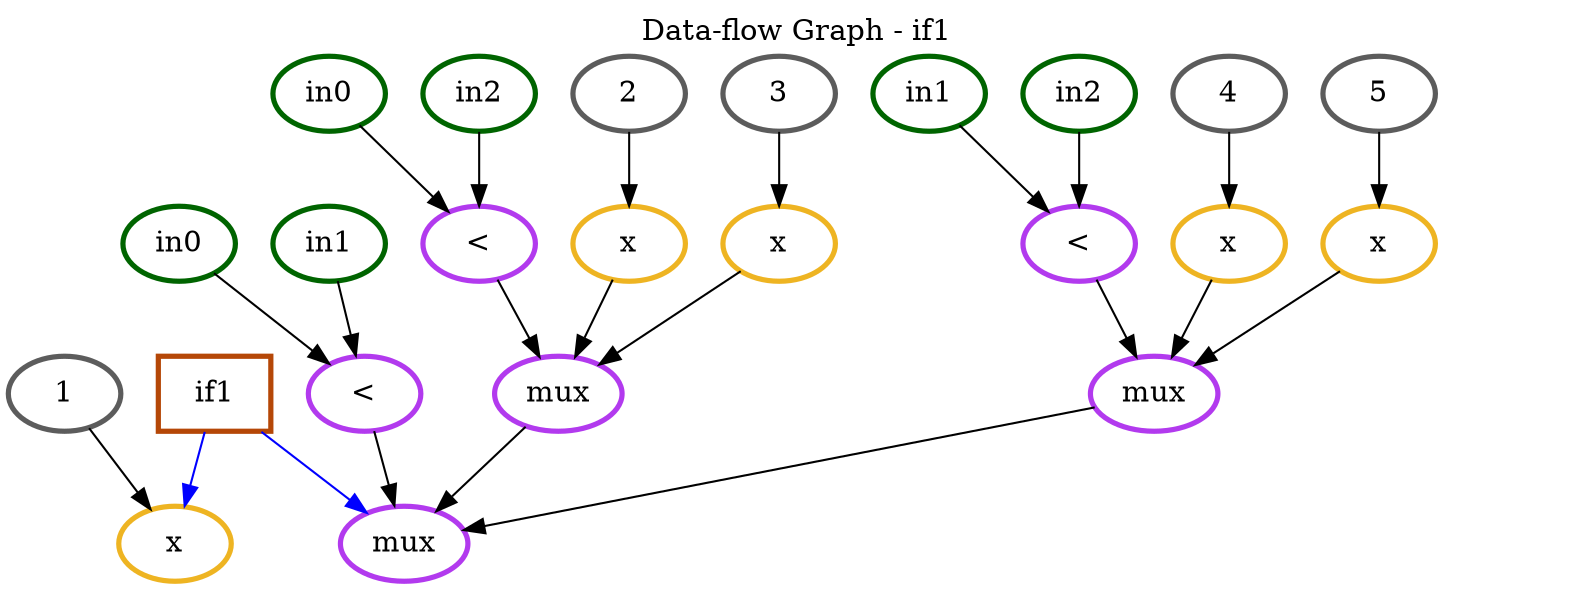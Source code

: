 Digraph G {
node [penwidth=2.5]
n1 [label="if1" color="#b54707"shape="box"]
subgraph cluster0{
}
n0 [label="" color="white"]
n1 [label="if1" color="#b54707"shape="box"]
n2 [label="x" color="goldenrod2"]
n4 [label="1" color="gray36"]
n4 [label="1" color="gray36"]
n5 [label="<" color="darkorchid2"]
n6 [label="in0" color="darkgreen"]
n7 [label="in1" color="darkgreen"]
n8 [label="mux" color="darkorchid2"]
n9 [label="<" color="darkorchid2"]
n10 [label="in0" color="darkgreen"]
n11 [label="in2" color="darkgreen"]
n12 [label="mux" color="darkorchid2"]
n13 [label="x" color="goldenrod2"]
n14 [label="2" color="gray36"]
n15 [label="x" color="goldenrod2"]
n16 [label="3" color="gray36"]
n17 [label="<" color="darkorchid2"]
n18 [label="in1" color="darkgreen"]
n19 [label="in2" color="darkgreen"]
n20 [label="mux" color="darkorchid2"]
n21 [label="x" color="goldenrod2"]
n22 [label="4" color="gray36"]
n23 [label="x" color="goldenrod2"]
n24 [label="5" color="gray36"]
n4 -> n2 [label="", color=black]
n6 -> n5 [label="", color=black]
n7 -> n5 [label="", color=black]
n5 -> n8 [label="", color=black]
n10 -> n9 [label="", color=black]
n11 -> n9 [label="", color=black]
n9 -> n12 [label="", color=black]
n14 -> n13 [label="", color=black]
n13 -> n12 [label="", color=black]
n16 -> n15 [label="", color=black]
n15 -> n12 [label="", color=black]
n12 -> n8 [label="", color=black]
n18 -> n17 [label="", color=black]
n19 -> n17 [label="", color=black]
n17 -> n20 [label="", color=black]
n22 -> n21 [label="", color=black]
n21 -> n20 [label="", color=black]
n24 -> n23 [label="", color=black]
n23 -> n20 [label="", color=black]
n20 -> n8 [label="", color=black]
n1 -> n2 [label="", color=blue]
n1 -> n8 [label="", color=blue]
labelloc="t"
label="Data-flow Graph - if1"
}